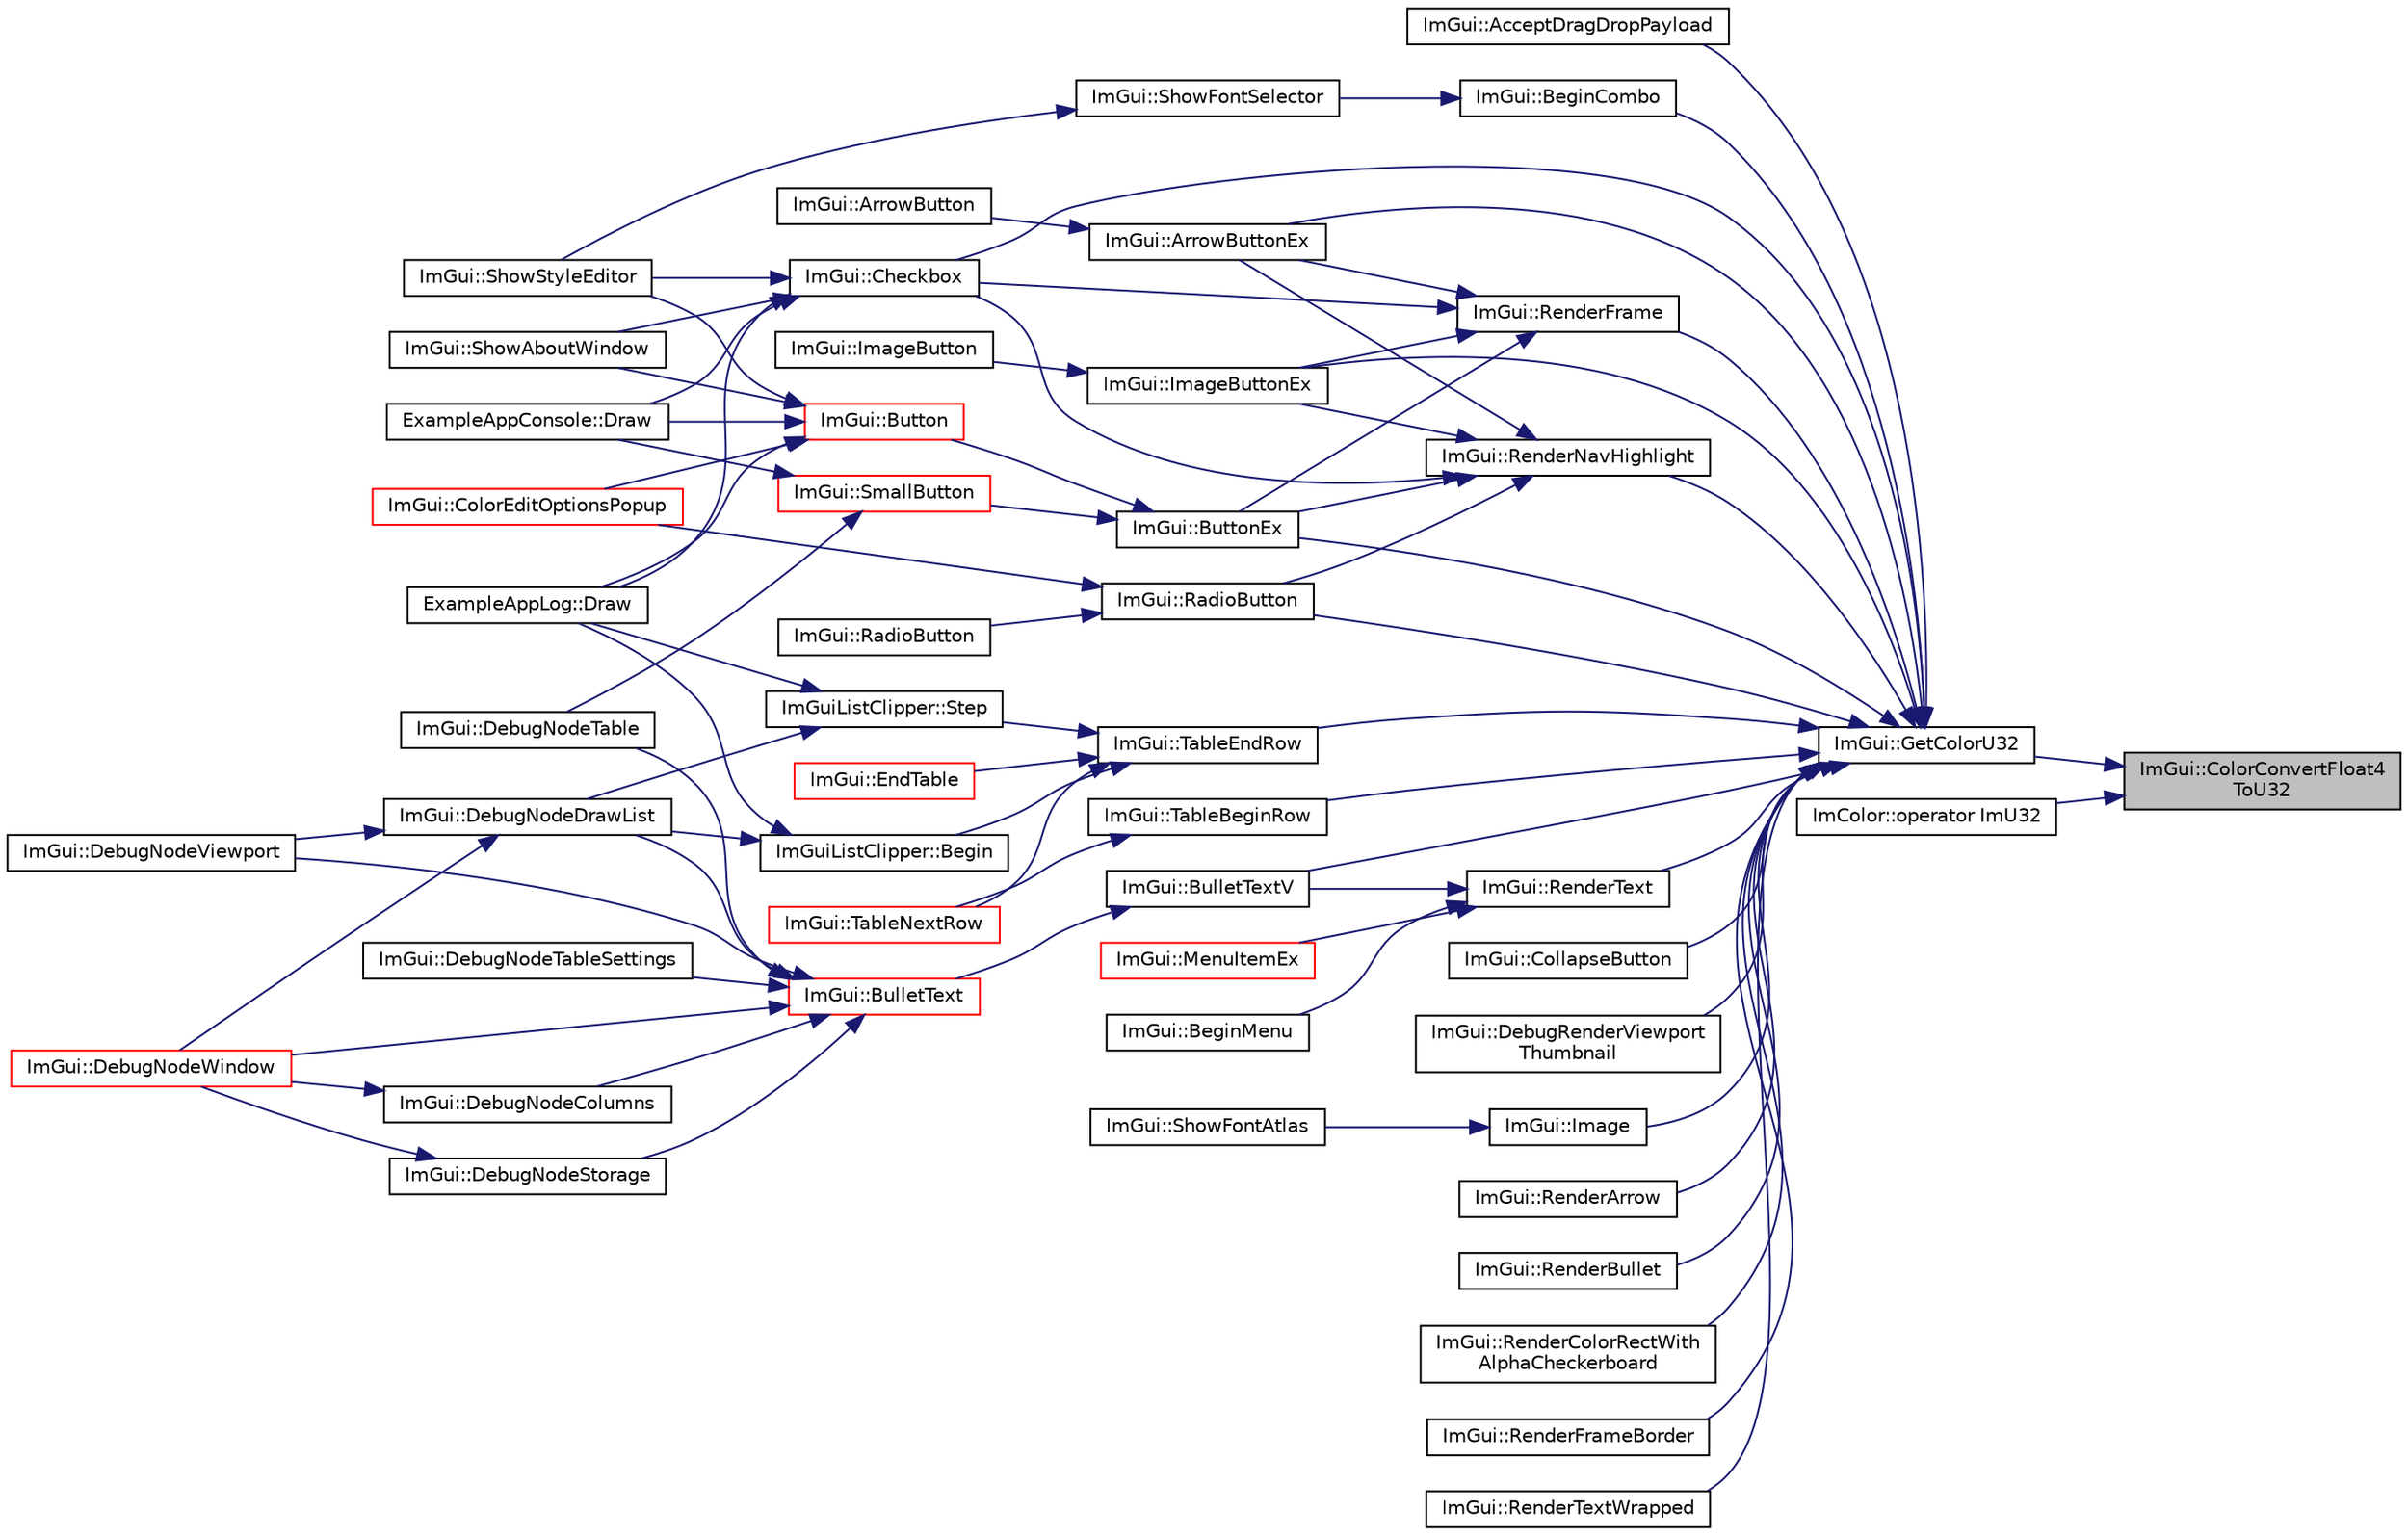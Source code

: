 digraph "ImGui::ColorConvertFloat4ToU32"
{
 // LATEX_PDF_SIZE
  edge [fontname="Helvetica",fontsize="10",labelfontname="Helvetica",labelfontsize="10"];
  node [fontname="Helvetica",fontsize="10",shape=record];
  rankdir="RL";
  Node1 [label="ImGui::ColorConvertFloat4\lToU32",height=0.2,width=0.4,color="black", fillcolor="grey75", style="filled", fontcolor="black",tooltip=" "];
  Node1 -> Node2 [dir="back",color="midnightblue",fontsize="10",style="solid"];
  Node2 [label="ImGui::GetColorU32",height=0.2,width=0.4,color="black", fillcolor="white", style="filled",URL="$namespace_im_gui.html#a0de2d9bd347d9866511eb8d014e62556",tooltip=" "];
  Node2 -> Node3 [dir="back",color="midnightblue",fontsize="10",style="solid"];
  Node3 [label="ImGui::AcceptDragDropPayload",height=0.2,width=0.4,color="black", fillcolor="white", style="filled",URL="$namespace_im_gui.html#a5e0dac39e249bf50e2ae96dc4a97cb18",tooltip=" "];
  Node2 -> Node4 [dir="back",color="midnightblue",fontsize="10",style="solid"];
  Node4 [label="ImGui::ArrowButtonEx",height=0.2,width=0.4,color="black", fillcolor="white", style="filled",URL="$namespace_im_gui.html#ab05ee8e53f29fbb84942a494f2ac3292",tooltip=" "];
  Node4 -> Node5 [dir="back",color="midnightblue",fontsize="10",style="solid"];
  Node5 [label="ImGui::ArrowButton",height=0.2,width=0.4,color="black", fillcolor="white", style="filled",URL="$namespace_im_gui.html#ad2bc397a02d5e4b8a14360d89abc6242",tooltip=" "];
  Node2 -> Node6 [dir="back",color="midnightblue",fontsize="10",style="solid"];
  Node6 [label="ImGui::BeginCombo",height=0.2,width=0.4,color="black", fillcolor="white", style="filled",URL="$namespace_im_gui.html#aa895095bdc7a2907375c555e245575ea",tooltip=" "];
  Node6 -> Node7 [dir="back",color="midnightblue",fontsize="10",style="solid"];
  Node7 [label="ImGui::ShowFontSelector",height=0.2,width=0.4,color="black", fillcolor="white", style="filled",URL="$namespace_im_gui.html#a0bdce99eef17ef1e1fef40a18bd811ab",tooltip=" "];
  Node7 -> Node8 [dir="back",color="midnightblue",fontsize="10",style="solid"];
  Node8 [label="ImGui::ShowStyleEditor",height=0.2,width=0.4,color="black", fillcolor="white", style="filled",URL="$namespace_im_gui.html#ab2eb3dec78d054fe3feab1c091ec5de5",tooltip=" "];
  Node2 -> Node9 [dir="back",color="midnightblue",fontsize="10",style="solid"];
  Node9 [label="ImGui::BulletTextV",height=0.2,width=0.4,color="black", fillcolor="white", style="filled",URL="$namespace_im_gui.html#af8f4b5e96c745e205974857f9a584583",tooltip=" "];
  Node9 -> Node10 [dir="back",color="midnightblue",fontsize="10",style="solid"];
  Node10 [label="ImGui::BulletText",height=0.2,width=0.4,color="red", fillcolor="white", style="filled",URL="$namespace_im_gui.html#af8d34d563b17c683943a0fa7bf5807bc",tooltip=" "];
  Node10 -> Node11 [dir="back",color="midnightblue",fontsize="10",style="solid"];
  Node11 [label="ImGui::DebugNodeColumns",height=0.2,width=0.4,color="black", fillcolor="white", style="filled",URL="$namespace_im_gui.html#a68c10eb20be9c419d00f2b5a9dfa6a38",tooltip=" "];
  Node11 -> Node12 [dir="back",color="midnightblue",fontsize="10",style="solid"];
  Node12 [label="ImGui::DebugNodeWindow",height=0.2,width=0.4,color="red", fillcolor="white", style="filled",URL="$namespace_im_gui.html#afcb602554925c5409977f0fb39f77e5d",tooltip=" "];
  Node10 -> Node14 [dir="back",color="midnightblue",fontsize="10",style="solid"];
  Node14 [label="ImGui::DebugNodeDrawList",height=0.2,width=0.4,color="black", fillcolor="white", style="filled",URL="$namespace_im_gui.html#a4fb68e2b5853124ce4d05f455fed0ad4",tooltip=" "];
  Node14 -> Node15 [dir="back",color="midnightblue",fontsize="10",style="solid"];
  Node15 [label="ImGui::DebugNodeViewport",height=0.2,width=0.4,color="black", fillcolor="white", style="filled",URL="$namespace_im_gui.html#aa5e5f50f28c04a26264c0943c7281171",tooltip=" "];
  Node14 -> Node12 [dir="back",color="midnightblue",fontsize="10",style="solid"];
  Node10 -> Node16 [dir="back",color="midnightblue",fontsize="10",style="solid"];
  Node16 [label="ImGui::DebugNodeStorage",height=0.2,width=0.4,color="black", fillcolor="white", style="filled",URL="$namespace_im_gui.html#a8e1aae1a79042976013f36d7f2e7ee70",tooltip=" "];
  Node16 -> Node12 [dir="back",color="midnightblue",fontsize="10",style="solid"];
  Node10 -> Node17 [dir="back",color="midnightblue",fontsize="10",style="solid"];
  Node17 [label="ImGui::DebugNodeTable",height=0.2,width=0.4,color="black", fillcolor="white", style="filled",URL="$namespace_im_gui.html#ae944ffc599add73d6f3220165475ffd8",tooltip=" "];
  Node10 -> Node18 [dir="back",color="midnightblue",fontsize="10",style="solid"];
  Node18 [label="ImGui::DebugNodeTableSettings",height=0.2,width=0.4,color="black", fillcolor="white", style="filled",URL="$namespace_im_gui.html#a476f5fea6e50fae946a366567da7f89f",tooltip=" "];
  Node10 -> Node15 [dir="back",color="midnightblue",fontsize="10",style="solid"];
  Node10 -> Node12 [dir="back",color="midnightblue",fontsize="10",style="solid"];
  Node2 -> Node20 [dir="back",color="midnightblue",fontsize="10",style="solid"];
  Node20 [label="ImGui::ButtonEx",height=0.2,width=0.4,color="black", fillcolor="white", style="filled",URL="$namespace_im_gui.html#ae479220c66b039874c6e4c9e9b22849f",tooltip=" "];
  Node20 -> Node21 [dir="back",color="midnightblue",fontsize="10",style="solid"];
  Node21 [label="ImGui::Button",height=0.2,width=0.4,color="red", fillcolor="white", style="filled",URL="$namespace_im_gui.html#a38094c568ce398db5a3abb9d3ac92030",tooltip=" "];
  Node21 -> Node22 [dir="back",color="midnightblue",fontsize="10",style="solid"];
  Node22 [label="ImGui::ColorEditOptionsPopup",height=0.2,width=0.4,color="red", fillcolor="white", style="filled",URL="$namespace_im_gui.html#a6bfb117816d669f8704e5d0c0c0795fe",tooltip=" "];
  Node21 -> Node26 [dir="back",color="midnightblue",fontsize="10",style="solid"];
  Node26 [label="ExampleAppConsole::Draw",height=0.2,width=0.4,color="black", fillcolor="white", style="filled",URL="$struct_example_app_console.html#a0518a09c7e8648dd52c7c06df19ac17a",tooltip=" "];
  Node21 -> Node27 [dir="back",color="midnightblue",fontsize="10",style="solid"];
  Node27 [label="ExampleAppLog::Draw",height=0.2,width=0.4,color="black", fillcolor="white", style="filled",URL="$struct_example_app_log.html#a5ad3a4bdb89171b84aeaff96948a1f77",tooltip=" "];
  Node21 -> Node29 [dir="back",color="midnightblue",fontsize="10",style="solid"];
  Node29 [label="ImGui::ShowAboutWindow",height=0.2,width=0.4,color="black", fillcolor="white", style="filled",URL="$namespace_im_gui.html#ac297462e33309d0540fa459bccdc9304",tooltip=" "];
  Node21 -> Node8 [dir="back",color="midnightblue",fontsize="10",style="solid"];
  Node20 -> Node31 [dir="back",color="midnightblue",fontsize="10",style="solid"];
  Node31 [label="ImGui::SmallButton",height=0.2,width=0.4,color="red", fillcolor="white", style="filled",URL="$namespace_im_gui.html#a5b76ec69758aeb0a00a66f142f7a4fb2",tooltip=" "];
  Node31 -> Node17 [dir="back",color="midnightblue",fontsize="10",style="solid"];
  Node31 -> Node26 [dir="back",color="midnightblue",fontsize="10",style="solid"];
  Node2 -> Node34 [dir="back",color="midnightblue",fontsize="10",style="solid"];
  Node34 [label="ImGui::Checkbox",height=0.2,width=0.4,color="black", fillcolor="white", style="filled",URL="$namespace_im_gui.html#a57d73c1d0ef807fef734d91024092027",tooltip=" "];
  Node34 -> Node26 [dir="back",color="midnightblue",fontsize="10",style="solid"];
  Node34 -> Node27 [dir="back",color="midnightblue",fontsize="10",style="solid"];
  Node34 -> Node29 [dir="back",color="midnightblue",fontsize="10",style="solid"];
  Node34 -> Node8 [dir="back",color="midnightblue",fontsize="10",style="solid"];
  Node2 -> Node35 [dir="back",color="midnightblue",fontsize="10",style="solid"];
  Node35 [label="ImGui::CollapseButton",height=0.2,width=0.4,color="black", fillcolor="white", style="filled",URL="$namespace_im_gui.html#acd027458d7a062d3d3073339454624e3",tooltip=" "];
  Node2 -> Node36 [dir="back",color="midnightblue",fontsize="10",style="solid"];
  Node36 [label="ImGui::DebugRenderViewport\lThumbnail",height=0.2,width=0.4,color="black", fillcolor="white", style="filled",URL="$namespace_im_gui.html#af7de4b5c98ba30dbadce44e1f1066ba8",tooltip=" "];
  Node2 -> Node37 [dir="back",color="midnightblue",fontsize="10",style="solid"];
  Node37 [label="ImGui::Image",height=0.2,width=0.4,color="black", fillcolor="white", style="filled",URL="$namespace_im_gui.html#ad8705ac3b718c1b2e84e7b8c34f90249",tooltip=" "];
  Node37 -> Node33 [dir="back",color="midnightblue",fontsize="10",style="solid"];
  Node33 [label="ImGui::ShowFontAtlas",height=0.2,width=0.4,color="black", fillcolor="white", style="filled",URL="$namespace_im_gui.html#acab51ec2b39577845309f24535381038",tooltip=" "];
  Node2 -> Node38 [dir="back",color="midnightblue",fontsize="10",style="solid"];
  Node38 [label="ImGui::ImageButtonEx",height=0.2,width=0.4,color="black", fillcolor="white", style="filled",URL="$namespace_im_gui.html#ab34f6c9aa0655006ed4638dfa6209d69",tooltip=" "];
  Node38 -> Node39 [dir="back",color="midnightblue",fontsize="10",style="solid"];
  Node39 [label="ImGui::ImageButton",height=0.2,width=0.4,color="black", fillcolor="white", style="filled",URL="$namespace_im_gui.html#ac79ef64e8b9e1db73d8237f6a999da14",tooltip=" "];
  Node2 -> Node40 [dir="back",color="midnightblue",fontsize="10",style="solid"];
  Node40 [label="ImGui::RadioButton",height=0.2,width=0.4,color="black", fillcolor="white", style="filled",URL="$namespace_im_gui.html#a6b146763845cbad5a4144772279631bc",tooltip=" "];
  Node40 -> Node22 [dir="back",color="midnightblue",fontsize="10",style="solid"];
  Node40 -> Node41 [dir="back",color="midnightblue",fontsize="10",style="solid"];
  Node41 [label="ImGui::RadioButton",height=0.2,width=0.4,color="black", fillcolor="white", style="filled",URL="$namespace_im_gui.html#a018d2b61d2f00bb7a9dd2b1f933b93a5",tooltip=" "];
  Node2 -> Node42 [dir="back",color="midnightblue",fontsize="10",style="solid"];
  Node42 [label="ImGui::RenderArrow",height=0.2,width=0.4,color="black", fillcolor="white", style="filled",URL="$namespace_im_gui.html#a23383180b2870fa1326f5c5394fc03d7",tooltip=" "];
  Node2 -> Node43 [dir="back",color="midnightblue",fontsize="10",style="solid"];
  Node43 [label="ImGui::RenderBullet",height=0.2,width=0.4,color="black", fillcolor="white", style="filled",URL="$namespace_im_gui.html#a2d0e4160081b3953fc8f88e2d8e8da15",tooltip=" "];
  Node2 -> Node44 [dir="back",color="midnightblue",fontsize="10",style="solid"];
  Node44 [label="ImGui::RenderColorRectWith\lAlphaCheckerboard",height=0.2,width=0.4,color="black", fillcolor="white", style="filled",URL="$namespace_im_gui.html#a1c7b45570a114af08b0c2e16a7acceae",tooltip=" "];
  Node2 -> Node45 [dir="back",color="midnightblue",fontsize="10",style="solid"];
  Node45 [label="ImGui::RenderFrame",height=0.2,width=0.4,color="black", fillcolor="white", style="filled",URL="$namespace_im_gui.html#a621ba649568ede3939d4f10d83b86d04",tooltip=" "];
  Node45 -> Node4 [dir="back",color="midnightblue",fontsize="10",style="solid"];
  Node45 -> Node20 [dir="back",color="midnightblue",fontsize="10",style="solid"];
  Node45 -> Node34 [dir="back",color="midnightblue",fontsize="10",style="solid"];
  Node45 -> Node38 [dir="back",color="midnightblue",fontsize="10",style="solid"];
  Node2 -> Node46 [dir="back",color="midnightblue",fontsize="10",style="solid"];
  Node46 [label="ImGui::RenderFrameBorder",height=0.2,width=0.4,color="black", fillcolor="white", style="filled",URL="$namespace_im_gui.html#adc76239c2006e66f8dab7638529a763d",tooltip=" "];
  Node2 -> Node47 [dir="back",color="midnightblue",fontsize="10",style="solid"];
  Node47 [label="ImGui::RenderNavHighlight",height=0.2,width=0.4,color="black", fillcolor="white", style="filled",URL="$namespace_im_gui.html#afc84af0481214603f058b6ee31d20855",tooltip=" "];
  Node47 -> Node4 [dir="back",color="midnightblue",fontsize="10",style="solid"];
  Node47 -> Node20 [dir="back",color="midnightblue",fontsize="10",style="solid"];
  Node47 -> Node34 [dir="back",color="midnightblue",fontsize="10",style="solid"];
  Node47 -> Node38 [dir="back",color="midnightblue",fontsize="10",style="solid"];
  Node47 -> Node40 [dir="back",color="midnightblue",fontsize="10",style="solid"];
  Node2 -> Node48 [dir="back",color="midnightblue",fontsize="10",style="solid"];
  Node48 [label="ImGui::RenderText",height=0.2,width=0.4,color="black", fillcolor="white", style="filled",URL="$namespace_im_gui.html#a9971ce57f2a288ac3a12df886c5550d1",tooltip=" "];
  Node48 -> Node49 [dir="back",color="midnightblue",fontsize="10",style="solid"];
  Node49 [label="ImGui::BeginMenu",height=0.2,width=0.4,color="black", fillcolor="white", style="filled",URL="$namespace_im_gui.html#a1e55711a21f97d5dff919d697d3a7201",tooltip=" "];
  Node48 -> Node9 [dir="back",color="midnightblue",fontsize="10",style="solid"];
  Node48 -> Node50 [dir="back",color="midnightblue",fontsize="10",style="solid"];
  Node50 [label="ImGui::MenuItemEx",height=0.2,width=0.4,color="red", fillcolor="white", style="filled",URL="$namespace_im_gui.html#ab5e6e4c78805615fb4d26d4918031f9c",tooltip=" "];
  Node2 -> Node54 [dir="back",color="midnightblue",fontsize="10",style="solid"];
  Node54 [label="ImGui::RenderTextWrapped",height=0.2,width=0.4,color="black", fillcolor="white", style="filled",URL="$namespace_im_gui.html#aa483b40f6899e1b289b4bf6c2673d1d2",tooltip=" "];
  Node2 -> Node55 [dir="back",color="midnightblue",fontsize="10",style="solid"];
  Node55 [label="ImGui::TableBeginRow",height=0.2,width=0.4,color="black", fillcolor="white", style="filled",URL="$namespace_im_gui.html#ac966c7257f3c3e557170d1f1089cb09a",tooltip=" "];
  Node55 -> Node56 [dir="back",color="midnightblue",fontsize="10",style="solid"];
  Node56 [label="ImGui::TableNextRow",height=0.2,width=0.4,color="red", fillcolor="white", style="filled",URL="$namespace_im_gui.html#a33511cbfe04b545a1a51b514ab6c208c",tooltip=" "];
  Node2 -> Node59 [dir="back",color="midnightblue",fontsize="10",style="solid"];
  Node59 [label="ImGui::TableEndRow",height=0.2,width=0.4,color="black", fillcolor="white", style="filled",URL="$namespace_im_gui.html#a6bc4ce6f7ff9f8268473f5e538a1181f",tooltip=" "];
  Node59 -> Node60 [dir="back",color="midnightblue",fontsize="10",style="solid"];
  Node60 [label="ImGuiListClipper::Begin",height=0.2,width=0.4,color="black", fillcolor="white", style="filled",URL="$struct_im_gui_list_clipper.html#a746fbd724a41dbe88fef4875a2b1e9c7",tooltip=" "];
  Node60 -> Node14 [dir="back",color="midnightblue",fontsize="10",style="solid"];
  Node60 -> Node27 [dir="back",color="midnightblue",fontsize="10",style="solid"];
  Node59 -> Node61 [dir="back",color="midnightblue",fontsize="10",style="solid"];
  Node61 [label="ImGui::EndTable",height=0.2,width=0.4,color="red", fillcolor="white", style="filled",URL="$namespace_im_gui.html#a9c70aaa6464c2e51e6f3342da133ada1",tooltip=" "];
  Node59 -> Node63 [dir="back",color="midnightblue",fontsize="10",style="solid"];
  Node63 [label="ImGuiListClipper::Step",height=0.2,width=0.4,color="black", fillcolor="white", style="filled",URL="$struct_im_gui_list_clipper.html#ac3e115812c3c4e5a39578a7aa955379a",tooltip=" "];
  Node63 -> Node14 [dir="back",color="midnightblue",fontsize="10",style="solid"];
  Node63 -> Node27 [dir="back",color="midnightblue",fontsize="10",style="solid"];
  Node59 -> Node56 [dir="back",color="midnightblue",fontsize="10",style="solid"];
  Node1 -> Node64 [dir="back",color="midnightblue",fontsize="10",style="solid"];
  Node64 [label="ImColor::operator ImU32",height=0.2,width=0.4,color="black", fillcolor="white", style="filled",URL="$struct_im_color.html#a4f4fc53e0676d50404d6d5ffcf16637f",tooltip=" "];
}
